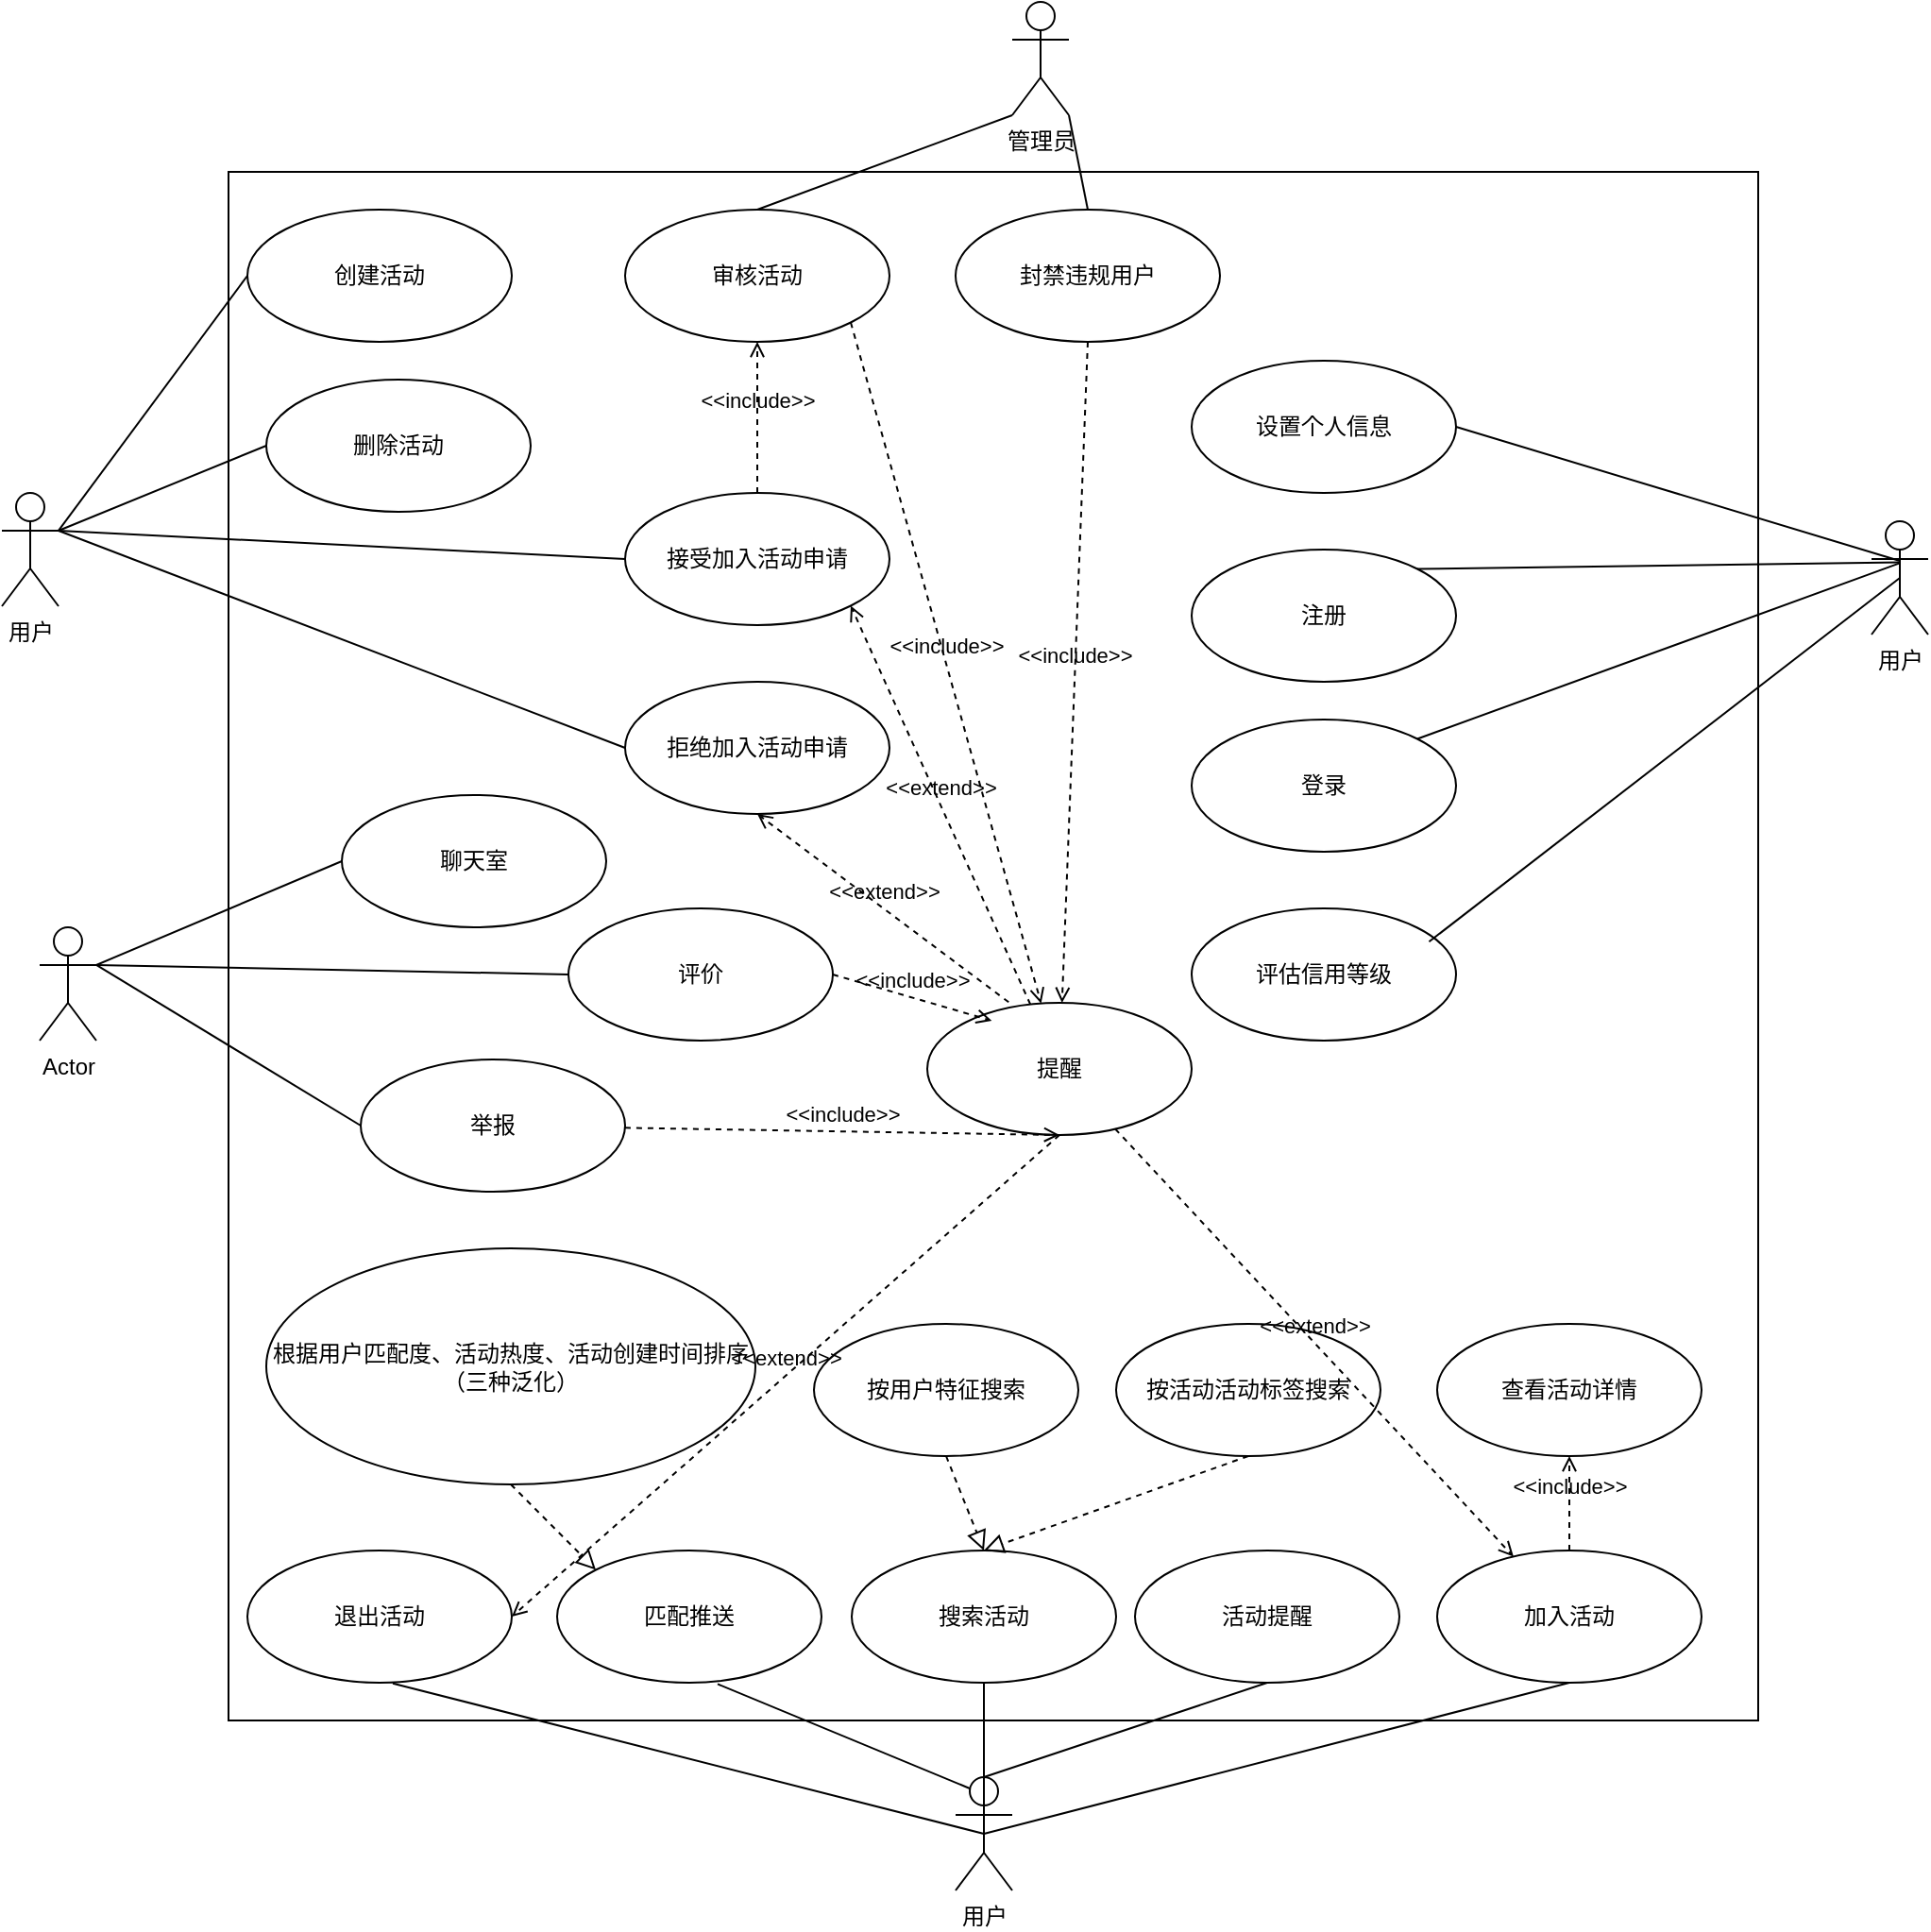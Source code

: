 <mxfile version="26.1.1">
  <diagram name="第 1 页" id="dIg31AuSRGhhQoN508RZ">
    <mxGraphModel dx="2220" dy="1069" grid="1" gridSize="10" guides="1" tooltips="1" connect="1" arrows="1" fold="1" page="1" pageScale="1" pageWidth="827" pageHeight="1169" math="0" shadow="0">
      <root>
        <mxCell id="0" />
        <mxCell id="1" parent="0" />
        <mxCell id="SAo0T7gmhGIYfKUNf4ec-3" value="" style="html=1;whiteSpace=wrap;" parent="1" vertex="1">
          <mxGeometry x="390" y="150" width="810" height="820" as="geometry" />
        </mxCell>
        <mxCell id="SAo0T7gmhGIYfKUNf4ec-5" value="用户" style="shape=umlActor;verticalLabelPosition=bottom;verticalAlign=top;html=1;" parent="1" vertex="1">
          <mxGeometry x="1260" y="335" width="30" height="60" as="geometry" />
        </mxCell>
        <mxCell id="SAo0T7gmhGIYfKUNf4ec-6" value="登录" style="ellipse;whiteSpace=wrap;html=1;" parent="1" vertex="1">
          <mxGeometry x="900" y="440" width="140" height="70" as="geometry" />
        </mxCell>
        <mxCell id="SAo0T7gmhGIYfKUNf4ec-7" value="加入活动" style="ellipse;whiteSpace=wrap;html=1;" parent="1" vertex="1">
          <mxGeometry x="1030" y="880" width="140" height="70" as="geometry" />
        </mxCell>
        <mxCell id="SAo0T7gmhGIYfKUNf4ec-8" value="创建活动" style="ellipse;whiteSpace=wrap;html=1;" parent="1" vertex="1">
          <mxGeometry x="400" y="170" width="140" height="70" as="geometry" />
        </mxCell>
        <mxCell id="SAo0T7gmhGIYfKUNf4ec-9" value="评估信用等级" style="ellipse;whiteSpace=wrap;html=1;" parent="1" vertex="1">
          <mxGeometry x="900" y="540" width="140" height="70" as="geometry" />
        </mxCell>
        <mxCell id="6mHeDIkiS--_ZNNADFWJ-5" value="聊天室" style="ellipse;whiteSpace=wrap;html=1;" parent="1" vertex="1">
          <mxGeometry x="450" y="480" width="140" height="70" as="geometry" />
        </mxCell>
        <mxCell id="6mHeDIkiS--_ZNNADFWJ-6" value="根据用户匹配度、活动热度、活动创建时间排序&lt;div&gt;（三种泛化）&lt;/div&gt;" style="ellipse;whiteSpace=wrap;html=1;" parent="1" vertex="1">
          <mxGeometry x="410" y="720" width="259" height="125" as="geometry" />
        </mxCell>
        <mxCell id="6mHeDIkiS--_ZNNADFWJ-7" value="按活动活动标签搜索" style="ellipse;whiteSpace=wrap;html=1;" parent="1" vertex="1">
          <mxGeometry x="860" y="760" width="140" height="70" as="geometry" />
        </mxCell>
        <mxCell id="6mHeDIkiS--_ZNNADFWJ-8" value="匹配推送" style="ellipse;whiteSpace=wrap;html=1;" parent="1" vertex="1">
          <mxGeometry x="564" y="880" width="140" height="70" as="geometry" />
        </mxCell>
        <mxCell id="6mHeDIkiS--_ZNNADFWJ-9" value="活动提醒" style="ellipse;whiteSpace=wrap;html=1;" parent="1" vertex="1">
          <mxGeometry x="870" y="880" width="140" height="70" as="geometry" />
        </mxCell>
        <mxCell id="6mHeDIkiS--_ZNNADFWJ-17" value="按用户特征搜索" style="ellipse;whiteSpace=wrap;html=1;" parent="1" vertex="1">
          <mxGeometry x="700" y="760" width="140" height="70" as="geometry" />
        </mxCell>
        <mxCell id="6mHeDIkiS--_ZNNADFWJ-18" value="注册" style="ellipse;whiteSpace=wrap;html=1;" parent="1" vertex="1">
          <mxGeometry x="900" y="350" width="140" height="70" as="geometry" />
        </mxCell>
        <mxCell id="6mHeDIkiS--_ZNNADFWJ-19" value="设置个人信息" style="ellipse;whiteSpace=wrap;html=1;" parent="1" vertex="1">
          <mxGeometry x="900" y="250" width="140" height="70" as="geometry" />
        </mxCell>
        <mxCell id="6mHeDIkiS--_ZNNADFWJ-21" value="用户" style="shape=umlActor;verticalLabelPosition=bottom;verticalAlign=top;html=1;" parent="1" vertex="1">
          <mxGeometry x="775" y="1000" width="30" height="60" as="geometry" />
        </mxCell>
        <mxCell id="6mHeDIkiS--_ZNNADFWJ-27" value="" style="endArrow=none;html=1;rounded=0;entryX=0.486;entryY=0.372;entryDx=0;entryDy=0;entryPerimeter=0;exitX=1;exitY=0;exitDx=0;exitDy=0;" parent="1" source="SAo0T7gmhGIYfKUNf4ec-6" target="SAo0T7gmhGIYfKUNf4ec-5" edge="1">
          <mxGeometry width="50" height="50" relative="1" as="geometry">
            <mxPoint x="810" y="440" as="sourcePoint" />
            <mxPoint x="860" y="390" as="targetPoint" />
          </mxGeometry>
        </mxCell>
        <mxCell id="6mHeDIkiS--_ZNNADFWJ-28" value="" style="endArrow=none;html=1;rounded=0;exitX=1;exitY=0;exitDx=0;exitDy=0;entryX=0.506;entryY=0.362;entryDx=0;entryDy=0;entryPerimeter=0;" parent="1" source="6mHeDIkiS--_ZNNADFWJ-18" target="SAo0T7gmhGIYfKUNf4ec-5" edge="1">
          <mxGeometry width="50" height="50" relative="1" as="geometry">
            <mxPoint x="650" y="170" as="sourcePoint" />
            <mxPoint x="700" y="120" as="targetPoint" />
          </mxGeometry>
        </mxCell>
        <mxCell id="6mHeDIkiS--_ZNNADFWJ-31" value="搜索活动" style="ellipse;whiteSpace=wrap;html=1;" parent="1" vertex="1">
          <mxGeometry x="720" y="880" width="140" height="70" as="geometry" />
        </mxCell>
        <mxCell id="6mHeDIkiS--_ZNNADFWJ-46" value="" style="endArrow=none;html=1;rounded=0;entryX=0;entryY=0.5;entryDx=0;entryDy=0;exitX=1;exitY=0.333;exitDx=0;exitDy=0;exitPerimeter=0;" parent="1" source="6mHeDIkiS--_ZNNADFWJ-44" target="SAo0T7gmhGIYfKUNf4ec-8" edge="1">
          <mxGeometry width="50" height="50" relative="1" as="geometry">
            <mxPoint x="340" y="400" as="sourcePoint" />
            <mxPoint x="390" y="350" as="targetPoint" />
          </mxGeometry>
        </mxCell>
        <mxCell id="6mHeDIkiS--_ZNNADFWJ-48" value="退出活动" style="ellipse;whiteSpace=wrap;html=1;" parent="1" vertex="1">
          <mxGeometry x="400" y="880" width="140" height="70" as="geometry" />
        </mxCell>
        <mxCell id="6mHeDIkiS--_ZNNADFWJ-49" value="接受加入活动申请" style="ellipse;whiteSpace=wrap;html=1;" parent="1" vertex="1">
          <mxGeometry x="600" y="320" width="140" height="70" as="geometry" />
        </mxCell>
        <mxCell id="6mHeDIkiS--_ZNNADFWJ-51" value="拒绝加入活动申请" style="ellipse;whiteSpace=wrap;html=1;" parent="1" vertex="1">
          <mxGeometry x="600" y="420" width="140" height="70" as="geometry" />
        </mxCell>
        <mxCell id="6mHeDIkiS--_ZNNADFWJ-52" value="" style="endArrow=none;html=1;rounded=0;exitX=1;exitY=0.333;exitDx=0;exitDy=0;exitPerimeter=0;entryX=0;entryY=0.5;entryDx=0;entryDy=0;" parent="1" source="6mHeDIkiS--_ZNNADFWJ-44" target="6mHeDIkiS--_ZNNADFWJ-49" edge="1">
          <mxGeometry width="50" height="50" relative="1" as="geometry">
            <mxPoint x="340" y="380" as="sourcePoint" />
            <mxPoint x="390" y="330" as="targetPoint" />
          </mxGeometry>
        </mxCell>
        <mxCell id="6mHeDIkiS--_ZNNADFWJ-53" value="" style="endArrow=none;html=1;rounded=0;entryX=0;entryY=0.5;entryDx=0;entryDy=0;exitX=1;exitY=0.333;exitDx=0;exitDy=0;exitPerimeter=0;" parent="1" source="6mHeDIkiS--_ZNNADFWJ-44" target="6mHeDIkiS--_ZNNADFWJ-51" edge="1">
          <mxGeometry width="50" height="50" relative="1" as="geometry">
            <mxPoint x="300" y="330" as="sourcePoint" />
            <mxPoint x="390" y="400" as="targetPoint" />
          </mxGeometry>
        </mxCell>
        <mxCell id="6mHeDIkiS--_ZNNADFWJ-44" value="用户" style="shape=umlActor;verticalLabelPosition=bottom;verticalAlign=top;html=1;" parent="1" vertex="1">
          <mxGeometry x="270" y="320" width="30" height="60" as="geometry" />
        </mxCell>
        <mxCell id="6mHeDIkiS--_ZNNADFWJ-60" value="" style="endArrow=none;html=1;rounded=0;exitX=0;exitY=0.5;exitDx=0;exitDy=0;entryX=1;entryY=0.333;entryDx=0;entryDy=0;entryPerimeter=0;" parent="1" source="6mHeDIkiS--_ZNNADFWJ-5" target="6AMmz0JQdBcwEtzWQx8X-14" edge="1">
          <mxGeometry width="50" height="50" relative="1" as="geometry">
            <mxPoint x="280" y="330" as="sourcePoint" />
            <mxPoint x="340" y="500" as="targetPoint" />
          </mxGeometry>
        </mxCell>
        <mxCell id="6mHeDIkiS--_ZNNADFWJ-63" value="" style="endArrow=none;html=1;rounded=0;entryX=0.5;entryY=1;entryDx=0;entryDy=0;exitX=0.5;exitY=0;exitDx=0;exitDy=0;exitPerimeter=0;" parent="1" source="6mHeDIkiS--_ZNNADFWJ-21" target="6mHeDIkiS--_ZNNADFWJ-9" edge="1">
          <mxGeometry width="50" height="50" relative="1" as="geometry">
            <mxPoint x="735" y="510" as="sourcePoint" />
            <mxPoint x="750" y="470" as="targetPoint" />
          </mxGeometry>
        </mxCell>
        <mxCell id="6mHeDIkiS--_ZNNADFWJ-64" value="" style="endArrow=none;html=1;rounded=0;entryX=0.5;entryY=1;entryDx=0;entryDy=0;exitX=0.5;exitY=0.5;exitDx=0;exitDy=0;exitPerimeter=0;" parent="1" source="6mHeDIkiS--_ZNNADFWJ-21" target="SAo0T7gmhGIYfKUNf4ec-7" edge="1">
          <mxGeometry width="50" height="50" relative="1" as="geometry">
            <mxPoint x="810" y="890" as="sourcePoint" />
            <mxPoint x="860" y="840" as="targetPoint" />
          </mxGeometry>
        </mxCell>
        <mxCell id="6mHeDIkiS--_ZNNADFWJ-65" value="" style="endArrow=none;html=1;rounded=0;entryX=0.5;entryY=0.5;entryDx=0;entryDy=0;entryPerimeter=0;exitX=0.55;exitY=1.005;exitDx=0;exitDy=0;exitPerimeter=0;" parent="1" source="6mHeDIkiS--_ZNNADFWJ-48" target="6mHeDIkiS--_ZNNADFWJ-21" edge="1">
          <mxGeometry width="50" height="50" relative="1" as="geometry">
            <mxPoint x="550" y="920" as="sourcePoint" />
            <mxPoint x="600" y="870" as="targetPoint" />
          </mxGeometry>
        </mxCell>
        <mxCell id="6mHeDIkiS--_ZNNADFWJ-66" value="" style="endArrow=none;html=1;rounded=0;entryX=0.5;entryY=0.5;entryDx=0;entryDy=0;entryPerimeter=0;exitX=0.5;exitY=1;exitDx=0;exitDy=0;" parent="1" source="6mHeDIkiS--_ZNNADFWJ-31" target="6mHeDIkiS--_ZNNADFWJ-21" edge="1">
          <mxGeometry width="50" height="50" relative="1" as="geometry">
            <mxPoint x="840" y="910" as="sourcePoint" />
            <mxPoint x="890" y="860" as="targetPoint" />
          </mxGeometry>
        </mxCell>
        <mxCell id="6mHeDIkiS--_ZNNADFWJ-67" value="" style="endArrow=none;html=1;rounded=0;exitX=0.898;exitY=0.252;exitDx=0;exitDy=0;exitPerimeter=0;entryX=0.5;entryY=0.5;entryDx=0;entryDy=0;entryPerimeter=0;" parent="1" source="SAo0T7gmhGIYfKUNf4ec-9" target="SAo0T7gmhGIYfKUNf4ec-5" edge="1">
          <mxGeometry width="50" height="50" relative="1" as="geometry">
            <mxPoint x="920" y="560" as="sourcePoint" />
            <mxPoint x="1180" y="200" as="targetPoint" />
          </mxGeometry>
        </mxCell>
        <mxCell id="6mHeDIkiS--_ZNNADFWJ-68" value="" style="endArrow=none;html=1;rounded=0;entryX=0.5;entryY=0.35;entryDx=0;entryDy=0;entryPerimeter=0;exitX=1;exitY=0.5;exitDx=0;exitDy=0;" parent="1" source="6mHeDIkiS--_ZNNADFWJ-19" target="SAo0T7gmhGIYfKUNf4ec-5" edge="1">
          <mxGeometry width="50" height="50" relative="1" as="geometry">
            <mxPoint x="730" y="180" as="sourcePoint" />
            <mxPoint x="780" y="130" as="targetPoint" />
          </mxGeometry>
        </mxCell>
        <mxCell id="6mHeDIkiS--_ZNNADFWJ-69" value="删除活动" style="ellipse;whiteSpace=wrap;html=1;" parent="1" vertex="1">
          <mxGeometry x="410" y="260" width="140" height="70" as="geometry" />
        </mxCell>
        <mxCell id="6mHeDIkiS--_ZNNADFWJ-70" value="" style="endArrow=none;html=1;rounded=0;entryX=1;entryY=0.333;entryDx=0;entryDy=0;entryPerimeter=0;exitX=0;exitY=0.5;exitDx=0;exitDy=0;" parent="1" source="6mHeDIkiS--_ZNNADFWJ-69" target="6mHeDIkiS--_ZNNADFWJ-44" edge="1">
          <mxGeometry width="50" height="50" relative="1" as="geometry">
            <mxPoint x="270" y="500" as="sourcePoint" />
            <mxPoint x="320" y="450" as="targetPoint" />
          </mxGeometry>
        </mxCell>
        <mxCell id="6mHeDIkiS--_ZNNADFWJ-72" value="" style="endArrow=block;startArrow=none;endFill=0;startFill=0;endSize=8;html=1;verticalAlign=bottom;dashed=1;labelBackgroundColor=none;rounded=0;entryX=0.5;entryY=0;entryDx=0;entryDy=0;exitX=0.5;exitY=1;exitDx=0;exitDy=0;" parent="1" source="6mHeDIkiS--_ZNNADFWJ-17" target="6mHeDIkiS--_ZNNADFWJ-31" edge="1">
          <mxGeometry width="160" relative="1" as="geometry">
            <mxPoint x="690" y="700" as="sourcePoint" />
            <mxPoint x="850" y="700" as="targetPoint" />
          </mxGeometry>
        </mxCell>
        <mxCell id="6mHeDIkiS--_ZNNADFWJ-73" value="" style="endArrow=block;startArrow=none;endFill=0;startFill=0;endSize=8;html=1;verticalAlign=bottom;dashed=1;labelBackgroundColor=none;rounded=0;exitX=0.5;exitY=1;exitDx=0;exitDy=0;entryX=0.5;entryY=0;entryDx=0;entryDy=0;" parent="1" source="6mHeDIkiS--_ZNNADFWJ-7" target="6mHeDIkiS--_ZNNADFWJ-31" edge="1">
          <mxGeometry width="160" relative="1" as="geometry">
            <mxPoint x="740" y="700" as="sourcePoint" />
            <mxPoint x="720" y="720" as="targetPoint" />
          </mxGeometry>
        </mxCell>
        <mxCell id="6AMmz0JQdBcwEtzWQx8X-1" value="" style="endArrow=none;html=1;rounded=0;entryX=0.607;entryY=1.01;entryDx=0;entryDy=0;entryPerimeter=0;exitX=0.25;exitY=0.1;exitDx=0;exitDy=0;exitPerimeter=0;" edge="1" parent="1" source="6mHeDIkiS--_ZNNADFWJ-21" target="6mHeDIkiS--_ZNNADFWJ-8">
          <mxGeometry width="50" height="50" relative="1" as="geometry">
            <mxPoint x="730" y="840" as="sourcePoint" />
            <mxPoint x="490" y="690" as="targetPoint" />
          </mxGeometry>
        </mxCell>
        <mxCell id="6AMmz0JQdBcwEtzWQx8X-3" value="查看活动详情" style="ellipse;whiteSpace=wrap;html=1;" vertex="1" parent="1">
          <mxGeometry x="1030" y="760" width="140" height="70" as="geometry" />
        </mxCell>
        <mxCell id="6AMmz0JQdBcwEtzWQx8X-6" value="" style="endArrow=block;startArrow=none;endFill=0;startFill=0;endSize=8;html=1;verticalAlign=bottom;dashed=1;labelBackgroundColor=none;rounded=0;entryX=0;entryY=0;entryDx=0;entryDy=0;exitX=0.5;exitY=1;exitDx=0;exitDy=0;" edge="1" parent="1" source="6mHeDIkiS--_ZNNADFWJ-6" target="6mHeDIkiS--_ZNNADFWJ-8">
          <mxGeometry width="160" relative="1" as="geometry">
            <mxPoint x="310" y="660" as="sourcePoint" />
            <mxPoint x="470" y="660" as="targetPoint" />
          </mxGeometry>
        </mxCell>
        <mxCell id="6AMmz0JQdBcwEtzWQx8X-9" value="管理员" style="shape=umlActor;verticalLabelPosition=bottom;verticalAlign=top;html=1;" vertex="1" parent="1">
          <mxGeometry x="805" y="60" width="30" height="60" as="geometry" />
        </mxCell>
        <mxCell id="6AMmz0JQdBcwEtzWQx8X-10" value="审核活动" style="ellipse;whiteSpace=wrap;html=1;" vertex="1" parent="1">
          <mxGeometry x="600" y="170" width="140" height="70" as="geometry" />
        </mxCell>
        <mxCell id="6AMmz0JQdBcwEtzWQx8X-11" value="封禁违规用户" style="ellipse;whiteSpace=wrap;html=1;" vertex="1" parent="1">
          <mxGeometry x="775" y="170" width="140" height="70" as="geometry" />
        </mxCell>
        <mxCell id="6AMmz0JQdBcwEtzWQx8X-12" value="" style="endArrow=none;html=1;rounded=0;entryX=0;entryY=1;entryDx=0;entryDy=0;entryPerimeter=0;exitX=0.5;exitY=0;exitDx=0;exitDy=0;" edge="1" parent="1" source="6AMmz0JQdBcwEtzWQx8X-10" target="6AMmz0JQdBcwEtzWQx8X-9">
          <mxGeometry width="50" height="50" relative="1" as="geometry">
            <mxPoint x="650" y="170" as="sourcePoint" />
            <mxPoint x="700" y="120" as="targetPoint" />
          </mxGeometry>
        </mxCell>
        <mxCell id="6AMmz0JQdBcwEtzWQx8X-13" value="" style="endArrow=none;html=1;rounded=0;entryX=1;entryY=1;entryDx=0;entryDy=0;entryPerimeter=0;exitX=0.5;exitY=0;exitDx=0;exitDy=0;" edge="1" parent="1" source="6AMmz0JQdBcwEtzWQx8X-11" target="6AMmz0JQdBcwEtzWQx8X-9">
          <mxGeometry width="50" height="50" relative="1" as="geometry">
            <mxPoint x="800" y="180" as="sourcePoint" />
            <mxPoint x="850" y="130" as="targetPoint" />
          </mxGeometry>
        </mxCell>
        <mxCell id="6AMmz0JQdBcwEtzWQx8X-14" value="Actor" style="shape=umlActor;verticalLabelPosition=bottom;verticalAlign=top;html=1;" vertex="1" parent="1">
          <mxGeometry x="290" y="550" width="30" height="60" as="geometry" />
        </mxCell>
        <mxCell id="6AMmz0JQdBcwEtzWQx8X-15" value="评价" style="ellipse;whiteSpace=wrap;html=1;" vertex="1" parent="1">
          <mxGeometry x="570" y="540" width="140" height="70" as="geometry" />
        </mxCell>
        <mxCell id="6AMmz0JQdBcwEtzWQx8X-16" value="举报" style="ellipse;whiteSpace=wrap;html=1;" vertex="1" parent="1">
          <mxGeometry x="460" y="620" width="140" height="70" as="geometry" />
        </mxCell>
        <mxCell id="6AMmz0JQdBcwEtzWQx8X-17" value="" style="endArrow=none;html=1;rounded=0;entryX=1;entryY=0.333;entryDx=0;entryDy=0;entryPerimeter=0;exitX=0;exitY=0.5;exitDx=0;exitDy=0;" edge="1" parent="1" source="6AMmz0JQdBcwEtzWQx8X-15" target="6AMmz0JQdBcwEtzWQx8X-14">
          <mxGeometry width="50" height="50" relative="1" as="geometry">
            <mxPoint x="320" y="620" as="sourcePoint" />
            <mxPoint x="370" y="570" as="targetPoint" />
          </mxGeometry>
        </mxCell>
        <mxCell id="6AMmz0JQdBcwEtzWQx8X-18" value="" style="endArrow=none;html=1;rounded=0;entryX=1;entryY=0.333;entryDx=0;entryDy=0;entryPerimeter=0;exitX=0;exitY=0.5;exitDx=0;exitDy=0;" edge="1" parent="1" source="6AMmz0JQdBcwEtzWQx8X-16" target="6AMmz0JQdBcwEtzWQx8X-14">
          <mxGeometry width="50" height="50" relative="1" as="geometry">
            <mxPoint x="290" y="690" as="sourcePoint" />
            <mxPoint x="340" y="640" as="targetPoint" />
          </mxGeometry>
        </mxCell>
        <mxCell id="6AMmz0JQdBcwEtzWQx8X-21" value="&amp;lt;&amp;lt;include&amp;gt;&amp;gt;" style="html=1;verticalAlign=bottom;labelBackgroundColor=none;endArrow=open;endFill=0;dashed=1;rounded=0;entryX=0.5;entryY=1;entryDx=0;entryDy=0;exitX=0.5;exitY=0;exitDx=0;exitDy=0;" edge="1" parent="1" source="6mHeDIkiS--_ZNNADFWJ-49" target="6AMmz0JQdBcwEtzWQx8X-10">
          <mxGeometry width="160" relative="1" as="geometry">
            <mxPoint x="580" y="290" as="sourcePoint" />
            <mxPoint x="740" y="290" as="targetPoint" />
          </mxGeometry>
        </mxCell>
        <mxCell id="6AMmz0JQdBcwEtzWQx8X-26" value="&amp;lt;&amp;lt;include&amp;gt;&amp;gt;" style="html=1;verticalAlign=bottom;labelBackgroundColor=none;endArrow=open;endFill=0;dashed=1;rounded=0;entryX=0.5;entryY=1;entryDx=0;entryDy=0;exitX=0.5;exitY=0;exitDx=0;exitDy=0;" edge="1" parent="1" source="SAo0T7gmhGIYfKUNf4ec-7" target="6AMmz0JQdBcwEtzWQx8X-3">
          <mxGeometry width="160" relative="1" as="geometry">
            <mxPoint x="1120" y="880" as="sourcePoint" />
            <mxPoint x="1280" y="880" as="targetPoint" />
          </mxGeometry>
        </mxCell>
        <mxCell id="6AMmz0JQdBcwEtzWQx8X-27" value="提醒" style="ellipse;whiteSpace=wrap;html=1;" vertex="1" parent="1">
          <mxGeometry x="760" y="590" width="140" height="70" as="geometry" />
        </mxCell>
        <mxCell id="6AMmz0JQdBcwEtzWQx8X-30" value="&amp;lt;&amp;lt;extend&amp;gt;&amp;gt;" style="html=1;verticalAlign=bottom;labelBackgroundColor=none;endArrow=open;endFill=0;dashed=1;rounded=0;entryX=1;entryY=1;entryDx=0;entryDy=0;" edge="1" parent="1" source="6AMmz0JQdBcwEtzWQx8X-27" target="6mHeDIkiS--_ZNNADFWJ-49">
          <mxGeometry width="160" relative="1" as="geometry">
            <mxPoint x="740" y="400" as="sourcePoint" />
            <mxPoint x="900" y="400" as="targetPoint" />
          </mxGeometry>
        </mxCell>
        <mxCell id="6AMmz0JQdBcwEtzWQx8X-31" value="&amp;lt;&amp;lt;extend&amp;gt;&amp;gt;" style="html=1;verticalAlign=bottom;labelBackgroundColor=none;endArrow=open;endFill=0;dashed=1;rounded=0;" edge="1" parent="1" source="6AMmz0JQdBcwEtzWQx8X-27" target="SAo0T7gmhGIYfKUNf4ec-7">
          <mxGeometry width="160" relative="1" as="geometry">
            <mxPoint x="1300" y="750" as="sourcePoint" />
            <mxPoint x="840" y="660" as="targetPoint" />
          </mxGeometry>
        </mxCell>
        <mxCell id="6AMmz0JQdBcwEtzWQx8X-33" value="&amp;lt;&amp;lt;include&amp;gt;&amp;gt;" style="html=1;verticalAlign=bottom;labelBackgroundColor=none;endArrow=open;endFill=0;dashed=1;rounded=0;entryX=0.244;entryY=0.135;entryDx=0;entryDy=0;exitX=1;exitY=0.5;exitDx=0;exitDy=0;entryPerimeter=0;" edge="1" parent="1" source="6AMmz0JQdBcwEtzWQx8X-15" target="6AMmz0JQdBcwEtzWQx8X-27">
          <mxGeometry width="160" relative="1" as="geometry">
            <mxPoint x="610" y="650" as="sourcePoint" />
            <mxPoint x="770" y="650" as="targetPoint" />
          </mxGeometry>
        </mxCell>
        <mxCell id="6AMmz0JQdBcwEtzWQx8X-34" value="&amp;lt;&amp;lt;include&amp;gt;&amp;gt;" style="html=1;verticalAlign=bottom;labelBackgroundColor=none;endArrow=open;endFill=0;dashed=1;rounded=0;entryX=0.5;entryY=1;entryDx=0;entryDy=0;" edge="1" parent="1" source="6AMmz0JQdBcwEtzWQx8X-16" target="6AMmz0JQdBcwEtzWQx8X-27">
          <mxGeometry width="160" relative="1" as="geometry">
            <mxPoint x="670" y="660" as="sourcePoint" />
            <mxPoint x="830" y="660" as="targetPoint" />
          </mxGeometry>
        </mxCell>
        <mxCell id="6AMmz0JQdBcwEtzWQx8X-35" value="&amp;lt;&amp;lt;include&amp;gt;&amp;gt;" style="html=1;verticalAlign=bottom;labelBackgroundColor=none;endArrow=open;endFill=0;dashed=1;rounded=0;exitX=0.5;exitY=1;exitDx=0;exitDy=0;" edge="1" parent="1" source="6AMmz0JQdBcwEtzWQx8X-11" target="6AMmz0JQdBcwEtzWQx8X-27">
          <mxGeometry width="160" relative="1" as="geometry">
            <mxPoint x="780" y="300" as="sourcePoint" />
            <mxPoint x="940" y="300" as="targetPoint" />
          </mxGeometry>
        </mxCell>
        <mxCell id="6AMmz0JQdBcwEtzWQx8X-37" value="&amp;lt;&amp;lt;include&amp;gt;&amp;gt;" style="html=1;verticalAlign=bottom;labelBackgroundColor=none;endArrow=open;endFill=0;dashed=1;rounded=0;exitX=1;exitY=1;exitDx=0;exitDy=0;" edge="1" parent="1" source="6AMmz0JQdBcwEtzWQx8X-10" target="6AMmz0JQdBcwEtzWQx8X-27">
          <mxGeometry width="160" relative="1" as="geometry">
            <mxPoint x="740" y="290" as="sourcePoint" />
            <mxPoint x="900" y="290" as="targetPoint" />
          </mxGeometry>
        </mxCell>
        <mxCell id="6AMmz0JQdBcwEtzWQx8X-38" value="&amp;lt;&amp;lt;extend&amp;gt;&amp;gt;" style="html=1;verticalAlign=bottom;labelBackgroundColor=none;endArrow=open;endFill=0;dashed=1;rounded=0;entryX=0.5;entryY=1;entryDx=0;entryDy=0;exitX=0.308;exitY=-0.005;exitDx=0;exitDy=0;exitPerimeter=0;" edge="1" parent="1" source="6AMmz0JQdBcwEtzWQx8X-27" target="6mHeDIkiS--_ZNNADFWJ-51">
          <mxGeometry width="160" relative="1" as="geometry">
            <mxPoint x="825" y="601" as="sourcePoint" />
            <mxPoint x="729" y="390" as="targetPoint" />
          </mxGeometry>
        </mxCell>
        <mxCell id="6AMmz0JQdBcwEtzWQx8X-39" value="&amp;lt;&amp;lt;extend&amp;gt;&amp;gt;" style="html=1;verticalAlign=bottom;labelBackgroundColor=none;endArrow=open;endFill=0;dashed=1;rounded=0;exitX=0.5;exitY=1;exitDx=0;exitDy=0;entryX=1;entryY=0.5;entryDx=0;entryDy=0;" edge="1" parent="1" source="6AMmz0JQdBcwEtzWQx8X-27" target="6mHeDIkiS--_ZNNADFWJ-48">
          <mxGeometry width="160" relative="1" as="geometry">
            <mxPoint x="870" y="667" as="sourcePoint" />
            <mxPoint x="480" y="880" as="targetPoint" />
          </mxGeometry>
        </mxCell>
      </root>
    </mxGraphModel>
  </diagram>
</mxfile>
